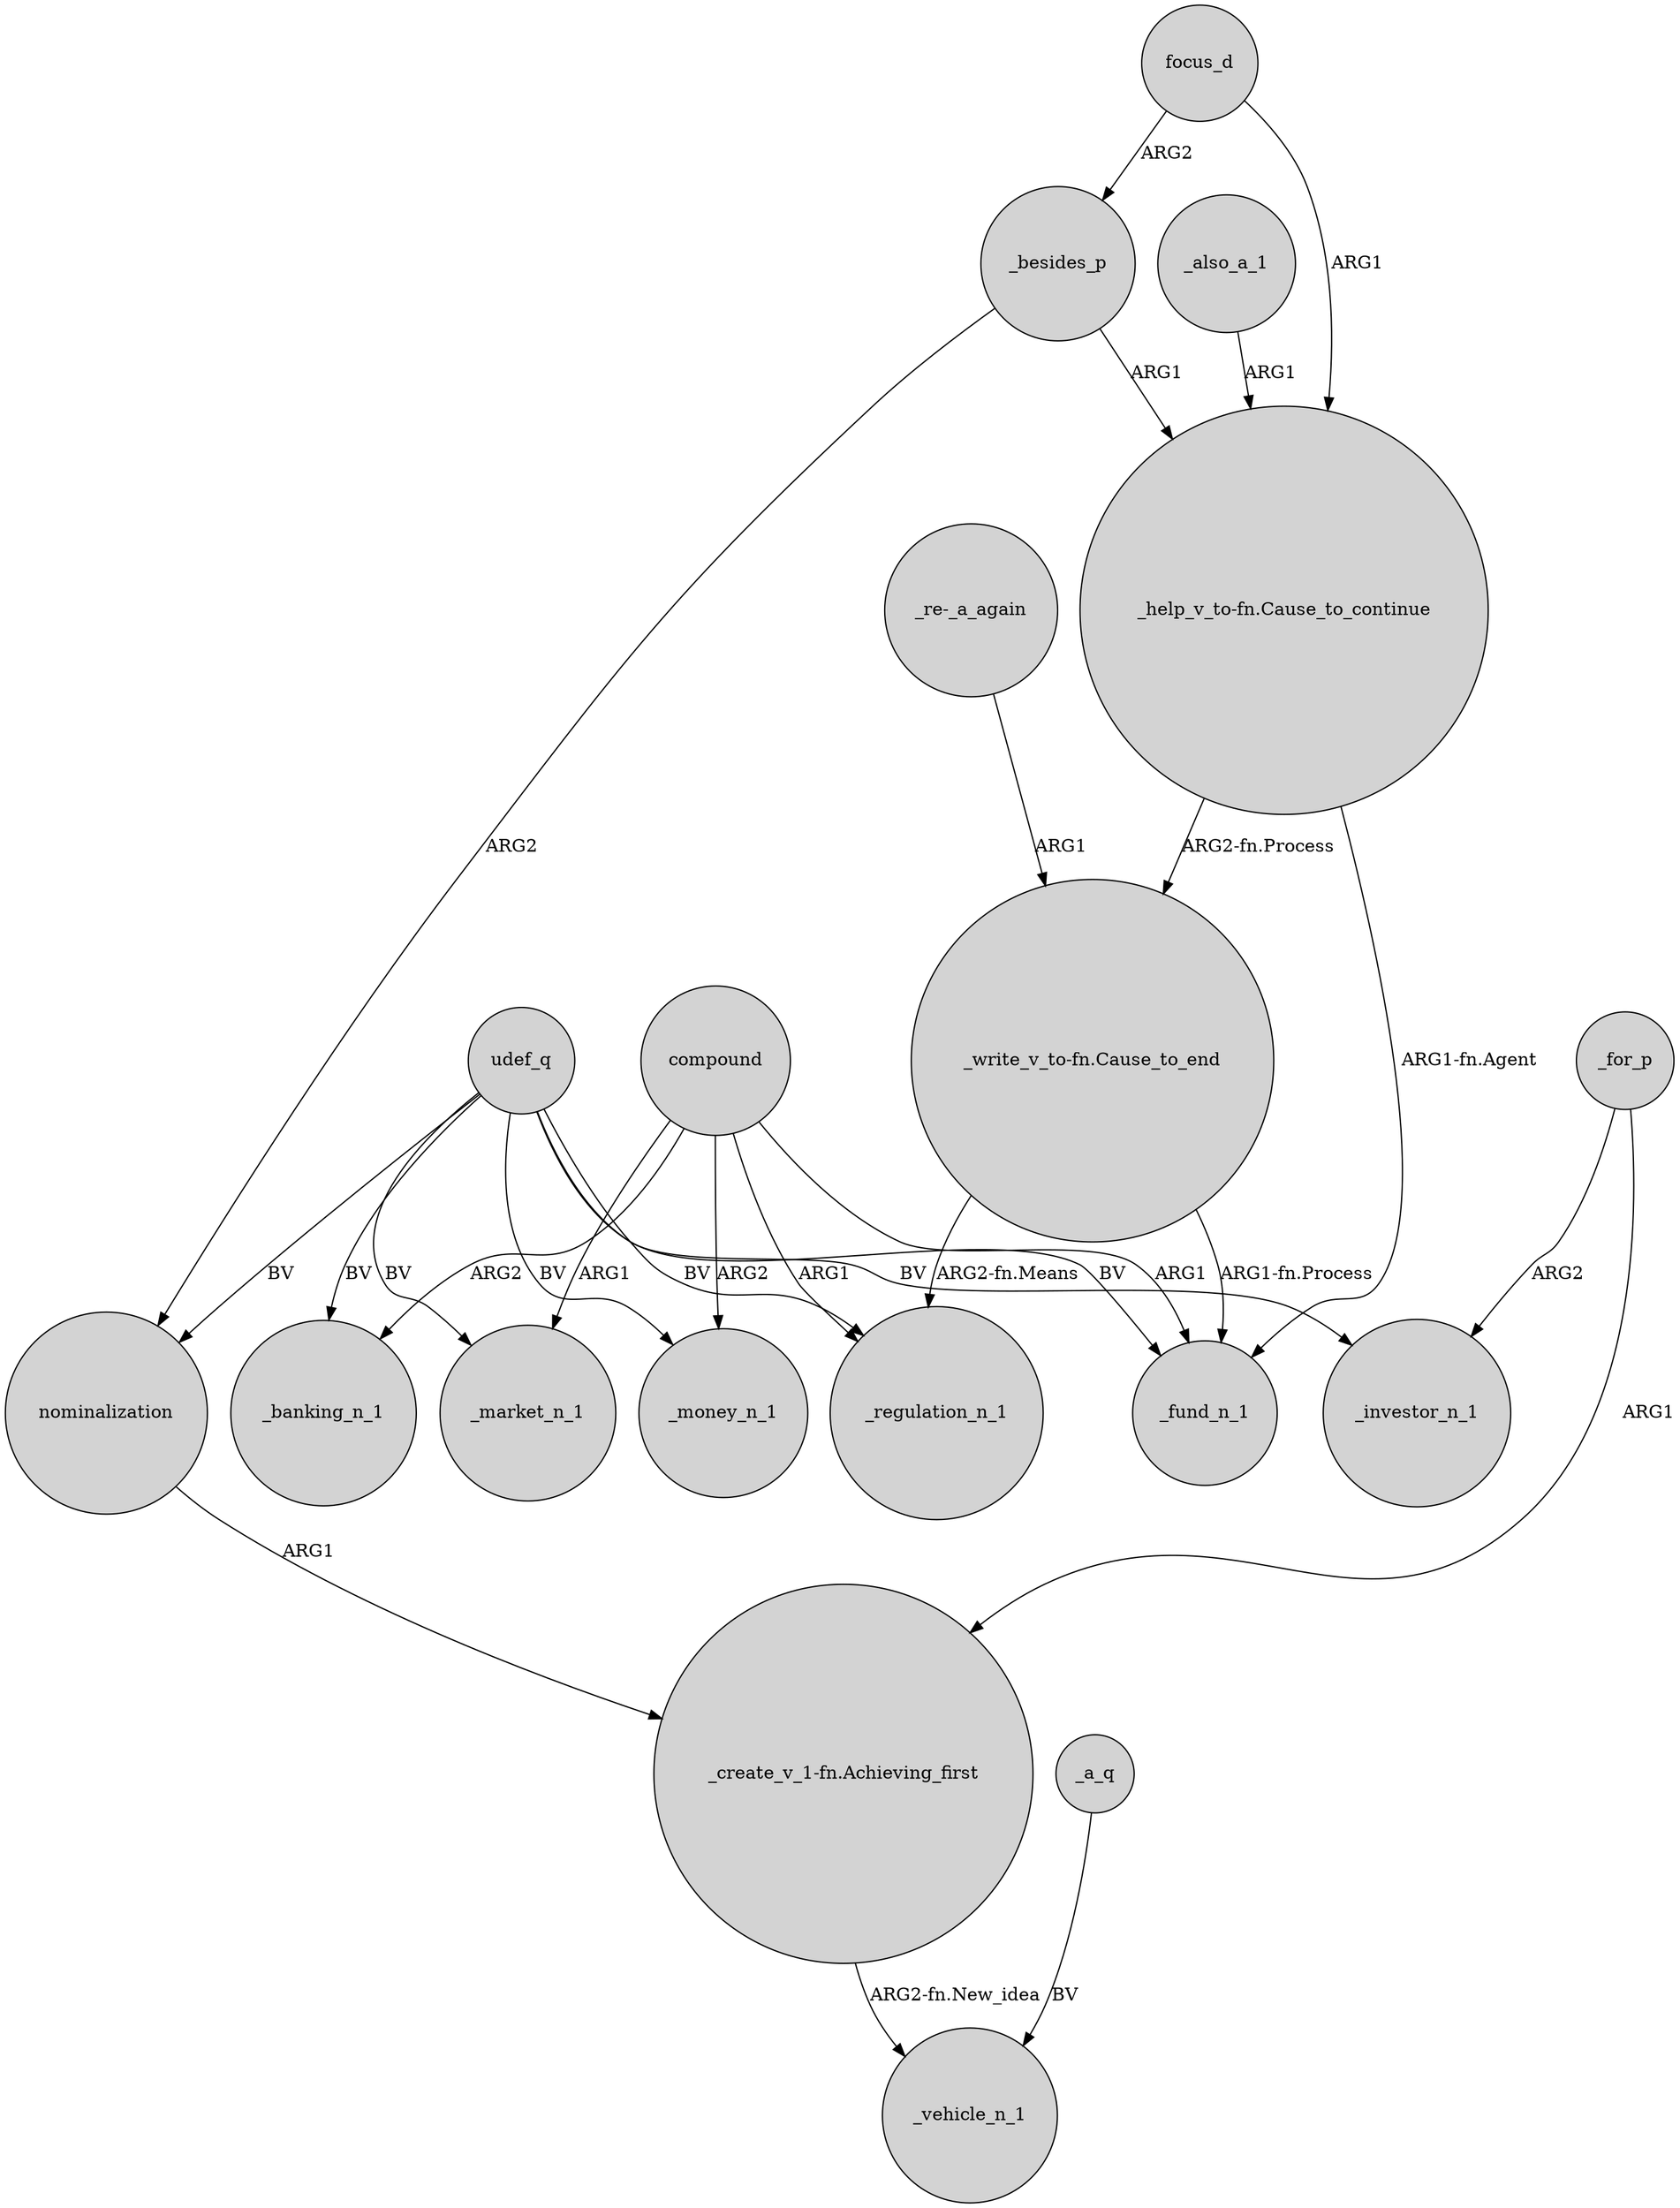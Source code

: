 digraph {
	node [shape=circle style=filled]
	udef_q -> _market_n_1 [label=BV]
	udef_q -> _fund_n_1 [label=BV]
	udef_q -> nominalization [label=BV]
	_for_p -> _investor_n_1 [label=ARG2]
	nominalization -> "_create_v_1-fn.Achieving_first" [label=ARG1]
	"_help_v_to-fn.Cause_to_continue" -> "_write_v_to-fn.Cause_to_end" [label="ARG2-fn.Process"]
	"_create_v_1-fn.Achieving_first" -> _vehicle_n_1 [label="ARG2-fn.New_idea"]
	"_write_v_to-fn.Cause_to_end" -> _regulation_n_1 [label="ARG2-fn.Means"]
	udef_q -> _money_n_1 [label=BV]
	focus_d -> "_help_v_to-fn.Cause_to_continue" [label=ARG1]
	compound -> _regulation_n_1 [label=ARG1]
	udef_q -> _banking_n_1 [label=BV]
	_a_q -> _vehicle_n_1 [label=BV]
	compound -> _money_n_1 [label=ARG2]
	compound -> _banking_n_1 [label=ARG2]
	_for_p -> "_create_v_1-fn.Achieving_first" [label=ARG1]
	"_write_v_to-fn.Cause_to_end" -> _fund_n_1 [label="ARG1-fn.Process"]
	"_help_v_to-fn.Cause_to_continue" -> _fund_n_1 [label="ARG1-fn.Agent"]
	udef_q -> _regulation_n_1 [label=BV]
	_besides_p -> "_help_v_to-fn.Cause_to_continue" [label=ARG1]
	"_re-_a_again" -> "_write_v_to-fn.Cause_to_end" [label=ARG1]
	focus_d -> _besides_p [label=ARG2]
	udef_q -> _investor_n_1 [label=BV]
	compound -> _market_n_1 [label=ARG1]
	_also_a_1 -> "_help_v_to-fn.Cause_to_continue" [label=ARG1]
	compound -> _fund_n_1 [label=ARG1]
	_besides_p -> nominalization [label=ARG2]
}
